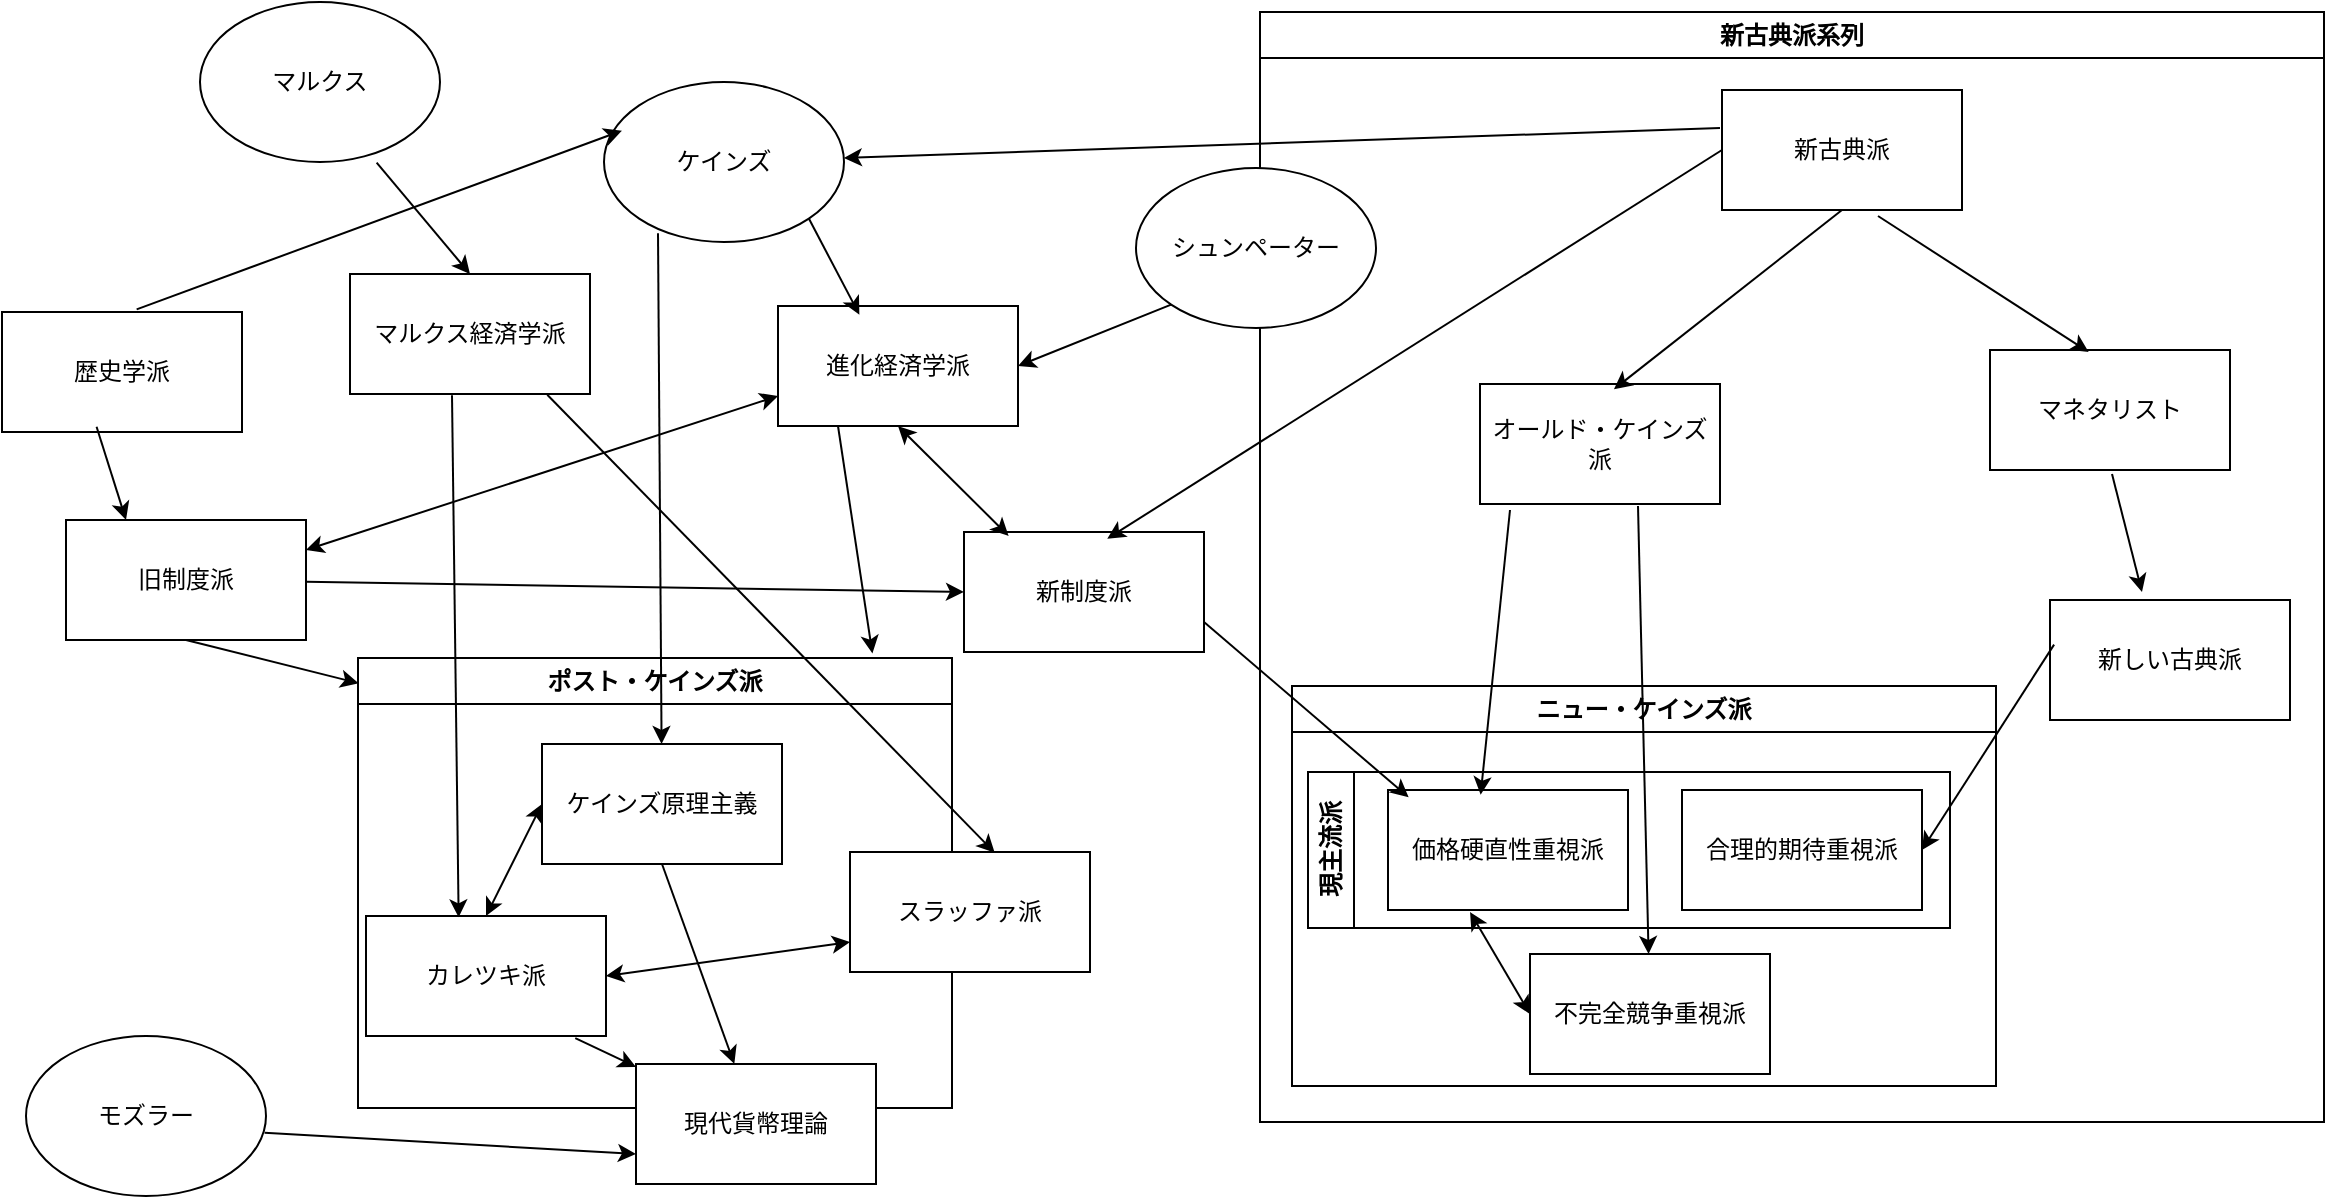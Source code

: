 <mxfile version="26.0.11">
  <diagram name="ページ1" id="boBP_XGhJ_DgbDZFJ40Q">
    <mxGraphModel dx="2262" dy="968" grid="0" gridSize="10" guides="1" tooltips="1" connect="1" arrows="1" fold="1" page="0" pageScale="1" pageWidth="827" pageHeight="1169" math="0" shadow="0">
      <root>
        <mxCell id="0" />
        <mxCell id="1" parent="0" />
        <mxCell id="AHDUkJMj8YiW-9V-rh8S-1" value="新古典派" style="rounded=0;whiteSpace=wrap;html=1;" vertex="1" parent="1">
          <mxGeometry x="320" y="-54" width="120" height="60" as="geometry" />
        </mxCell>
        <mxCell id="AHDUkJMj8YiW-9V-rh8S-2" value="新制度派" style="rounded=0;whiteSpace=wrap;html=1;" vertex="1" parent="1">
          <mxGeometry x="-59" y="167" width="120" height="60" as="geometry" />
        </mxCell>
        <mxCell id="AHDUkJMj8YiW-9V-rh8S-3" value="旧制度派" style="rounded=0;whiteSpace=wrap;html=1;" vertex="1" parent="1">
          <mxGeometry x="-508" y="161" width="120" height="60" as="geometry" />
        </mxCell>
        <mxCell id="AHDUkJMj8YiW-9V-rh8S-5" value="ケインズ" style="ellipse;whiteSpace=wrap;html=1;" vertex="1" parent="1">
          <mxGeometry x="-239" y="-58" width="120" height="80" as="geometry" />
        </mxCell>
        <mxCell id="AHDUkJMj8YiW-9V-rh8S-7" value="マルクス経済学派" style="rounded=0;whiteSpace=wrap;html=1;" vertex="1" parent="1">
          <mxGeometry x="-366" y="38" width="120" height="60" as="geometry" />
        </mxCell>
        <mxCell id="AHDUkJMj8YiW-9V-rh8S-8" value="進化経済学派" style="rounded=0;whiteSpace=wrap;html=1;" vertex="1" parent="1">
          <mxGeometry x="-152" y="54" width="120" height="60" as="geometry" />
        </mxCell>
        <mxCell id="AHDUkJMj8YiW-9V-rh8S-9" value="歴史学派" style="rounded=0;whiteSpace=wrap;html=1;" vertex="1" parent="1">
          <mxGeometry x="-540" y="57" width="120" height="60" as="geometry" />
        </mxCell>
        <mxCell id="AHDUkJMj8YiW-9V-rh8S-14" value="新古典派系列" style="swimlane;whiteSpace=wrap;html=1;" vertex="1" parent="1">
          <mxGeometry x="89" y="-93" width="532" height="555" as="geometry" />
        </mxCell>
        <mxCell id="AHDUkJMj8YiW-9V-rh8S-15" value="ニュー・ケインズ派" style="swimlane;whiteSpace=wrap;html=1;" vertex="1" parent="AHDUkJMj8YiW-9V-rh8S-14">
          <mxGeometry x="16" y="337" width="352" height="200" as="geometry" />
        </mxCell>
        <mxCell id="AHDUkJMj8YiW-9V-rh8S-18" value="不完全競争重視派" style="rounded=0;whiteSpace=wrap;html=1;" vertex="1" parent="AHDUkJMj8YiW-9V-rh8S-15">
          <mxGeometry x="119" y="134" width="120" height="60" as="geometry" />
        </mxCell>
        <mxCell id="AHDUkJMj8YiW-9V-rh8S-19" value="現主流派" style="swimlane;horizontal=0;whiteSpace=wrap;html=1;" vertex="1" parent="AHDUkJMj8YiW-9V-rh8S-15">
          <mxGeometry x="8" y="43" width="321" height="78" as="geometry" />
        </mxCell>
        <mxCell id="AHDUkJMj8YiW-9V-rh8S-16" value="合理的期待重視派" style="rounded=0;whiteSpace=wrap;html=1;" vertex="1" parent="AHDUkJMj8YiW-9V-rh8S-19">
          <mxGeometry x="187" y="9" width="120" height="60" as="geometry" />
        </mxCell>
        <mxCell id="AHDUkJMj8YiW-9V-rh8S-12" value="価格硬直性重視派" style="rounded=0;whiteSpace=wrap;html=1;" vertex="1" parent="AHDUkJMj8YiW-9V-rh8S-19">
          <mxGeometry x="40" y="9" width="120" height="60" as="geometry" />
        </mxCell>
        <mxCell id="AHDUkJMj8YiW-9V-rh8S-53" value="" style="endArrow=classic;startArrow=classic;html=1;rounded=0;entryX=0.342;entryY=1.017;entryDx=0;entryDy=0;entryPerimeter=0;exitX=0;exitY=0.5;exitDx=0;exitDy=0;" edge="1" parent="AHDUkJMj8YiW-9V-rh8S-15" source="AHDUkJMj8YiW-9V-rh8S-18" target="AHDUkJMj8YiW-9V-rh8S-12">
          <mxGeometry width="50" height="50" relative="1" as="geometry">
            <mxPoint x="-112" y="229" as="sourcePoint" />
            <mxPoint x="-62" y="179" as="targetPoint" />
          </mxGeometry>
        </mxCell>
        <mxCell id="AHDUkJMj8YiW-9V-rh8S-6" value="新しい古典派" style="rounded=0;whiteSpace=wrap;html=1;" vertex="1" parent="AHDUkJMj8YiW-9V-rh8S-14">
          <mxGeometry x="395" y="294" width="120" height="60" as="geometry" />
        </mxCell>
        <mxCell id="AHDUkJMj8YiW-9V-rh8S-10" value="マネタリスト" style="rounded=0;whiteSpace=wrap;html=1;" vertex="1" parent="AHDUkJMj8YiW-9V-rh8S-14">
          <mxGeometry x="365" y="169" width="120" height="60" as="geometry" />
        </mxCell>
        <mxCell id="AHDUkJMj8YiW-9V-rh8S-11" value="オールド・ケインズ派" style="rounded=0;whiteSpace=wrap;html=1;" vertex="1" parent="AHDUkJMj8YiW-9V-rh8S-14">
          <mxGeometry x="110" y="186" width="120" height="60" as="geometry" />
        </mxCell>
        <mxCell id="AHDUkJMj8YiW-9V-rh8S-23" value="" style="endArrow=classic;html=1;rounded=0;exitX=0.017;exitY=0.372;exitDx=0;exitDy=0;exitPerimeter=0;entryX=1;entryY=0.5;entryDx=0;entryDy=0;" edge="1" parent="AHDUkJMj8YiW-9V-rh8S-14" source="AHDUkJMj8YiW-9V-rh8S-6" target="AHDUkJMj8YiW-9V-rh8S-16">
          <mxGeometry width="50" height="50" relative="1" as="geometry">
            <mxPoint x="74" y="308" as="sourcePoint" />
            <mxPoint x="124" y="258" as="targetPoint" />
          </mxGeometry>
        </mxCell>
        <mxCell id="AHDUkJMj8YiW-9V-rh8S-21" value="" style="endArrow=classic;html=1;rounded=0;entryX=0.386;entryY=0.039;entryDx=0;entryDy=0;entryPerimeter=0;" edge="1" parent="1" target="AHDUkJMj8YiW-9V-rh8S-12">
          <mxGeometry width="50" height="50" relative="1" as="geometry">
            <mxPoint x="214" y="156" as="sourcePoint" />
            <mxPoint x="181" y="288" as="targetPoint" />
          </mxGeometry>
        </mxCell>
        <mxCell id="AHDUkJMj8YiW-9V-rh8S-22" value="" style="endArrow=classic;html=1;rounded=0;" edge="1" parent="1" target="AHDUkJMj8YiW-9V-rh8S-18">
          <mxGeometry width="50" height="50" relative="1" as="geometry">
            <mxPoint x="278" y="154" as="sourcePoint" />
            <mxPoint x="213" y="165" as="targetPoint" />
          </mxGeometry>
        </mxCell>
        <mxCell id="AHDUkJMj8YiW-9V-rh8S-24" value="" style="endArrow=classic;html=1;rounded=0;" edge="1" parent="1">
          <mxGeometry width="50" height="50" relative="1" as="geometry">
            <mxPoint x="515" y="138" as="sourcePoint" />
            <mxPoint x="530" y="197" as="targetPoint" />
          </mxGeometry>
        </mxCell>
        <mxCell id="AHDUkJMj8YiW-9V-rh8S-25" value="" style="endArrow=classic;html=1;rounded=0;exitX=0.5;exitY=1;exitDx=0;exitDy=0;entryX=0.558;entryY=0.044;entryDx=0;entryDy=0;entryPerimeter=0;" edge="1" parent="1" source="AHDUkJMj8YiW-9V-rh8S-1" target="AHDUkJMj8YiW-9V-rh8S-11">
          <mxGeometry width="50" height="50" relative="1" as="geometry">
            <mxPoint x="163" y="215" as="sourcePoint" />
            <mxPoint x="255" y="92" as="targetPoint" />
          </mxGeometry>
        </mxCell>
        <mxCell id="AHDUkJMj8YiW-9V-rh8S-26" value="" style="endArrow=classic;html=1;rounded=0;entryX=0.411;entryY=0.017;entryDx=0;entryDy=0;entryPerimeter=0;" edge="1" parent="1" target="AHDUkJMj8YiW-9V-rh8S-10">
          <mxGeometry width="50" height="50" relative="1" as="geometry">
            <mxPoint x="398" y="9" as="sourcePoint" />
            <mxPoint x="213" y="165" as="targetPoint" />
          </mxGeometry>
        </mxCell>
        <mxCell id="AHDUkJMj8YiW-9V-rh8S-30" value="ポスト・ケインズ派" style="swimlane;whiteSpace=wrap;html=1;" vertex="1" parent="1">
          <mxGeometry x="-362" y="230" width="297" height="225" as="geometry" />
        </mxCell>
        <mxCell id="AHDUkJMj8YiW-9V-rh8S-4" value="ケインズ原理主義" style="rounded=0;whiteSpace=wrap;html=1;" vertex="1" parent="AHDUkJMj8YiW-9V-rh8S-30">
          <mxGeometry x="92" y="43" width="120" height="60" as="geometry" />
        </mxCell>
        <mxCell id="AHDUkJMj8YiW-9V-rh8S-34" value="カレツキ派" style="rounded=0;whiteSpace=wrap;html=1;" vertex="1" parent="AHDUkJMj8YiW-9V-rh8S-30">
          <mxGeometry x="4" y="129" width="120" height="60" as="geometry" />
        </mxCell>
        <mxCell id="AHDUkJMj8YiW-9V-rh8S-49" value="" style="endArrow=classic;startArrow=classic;html=1;rounded=0;entryX=0;entryY=0.5;entryDx=0;entryDy=0;exitX=0.5;exitY=0;exitDx=0;exitDy=0;" edge="1" parent="AHDUkJMj8YiW-9V-rh8S-30" source="AHDUkJMj8YiW-9V-rh8S-34" target="AHDUkJMj8YiW-9V-rh8S-4">
          <mxGeometry width="50" height="50" relative="1" as="geometry">
            <mxPoint x="163" y="67" as="sourcePoint" />
            <mxPoint x="566" y="-23" as="targetPoint" />
          </mxGeometry>
        </mxCell>
        <mxCell id="AHDUkJMj8YiW-9V-rh8S-28" value="" style="endArrow=classic;html=1;rounded=0;exitX=0.225;exitY=0.946;exitDx=0;exitDy=0;exitPerimeter=0;" edge="1" parent="1" source="AHDUkJMj8YiW-9V-rh8S-5" target="AHDUkJMj8YiW-9V-rh8S-4">
          <mxGeometry width="50" height="50" relative="1" as="geometry">
            <mxPoint x="163" y="215" as="sourcePoint" />
            <mxPoint x="213" y="165" as="targetPoint" />
          </mxGeometry>
        </mxCell>
        <mxCell id="AHDUkJMj8YiW-9V-rh8S-31" value="" style="endArrow=classic;html=1;rounded=0;entryX=0;entryY=0.5;entryDx=0;entryDy=0;" edge="1" parent="1" source="AHDUkJMj8YiW-9V-rh8S-3" target="AHDUkJMj8YiW-9V-rh8S-2">
          <mxGeometry width="50" height="50" relative="1" as="geometry">
            <mxPoint x="163" y="215" as="sourcePoint" />
            <mxPoint x="213" y="165" as="targetPoint" />
          </mxGeometry>
        </mxCell>
        <mxCell id="AHDUkJMj8YiW-9V-rh8S-32" value="" style="endArrow=classic;html=1;rounded=0;exitX=1;exitY=0.75;exitDx=0;exitDy=0;entryX=0.086;entryY=0.061;entryDx=0;entryDy=0;entryPerimeter=0;" edge="1" parent="1" source="AHDUkJMj8YiW-9V-rh8S-2" target="AHDUkJMj8YiW-9V-rh8S-12">
          <mxGeometry width="50" height="50" relative="1" as="geometry">
            <mxPoint x="163" y="215" as="sourcePoint" />
            <mxPoint x="213" y="165" as="targetPoint" />
          </mxGeometry>
        </mxCell>
        <mxCell id="AHDUkJMj8YiW-9V-rh8S-33" value="" style="endArrow=classic;html=1;rounded=0;exitX=0;exitY=0.5;exitDx=0;exitDy=0;entryX=0.597;entryY=0.056;entryDx=0;entryDy=0;entryPerimeter=0;" edge="1" parent="1" source="AHDUkJMj8YiW-9V-rh8S-1" target="AHDUkJMj8YiW-9V-rh8S-2">
          <mxGeometry width="50" height="50" relative="1" as="geometry">
            <mxPoint x="163" y="215" as="sourcePoint" />
            <mxPoint x="213" y="165" as="targetPoint" />
          </mxGeometry>
        </mxCell>
        <mxCell id="AHDUkJMj8YiW-9V-rh8S-35" value="マルクス" style="ellipse;whiteSpace=wrap;html=1;" vertex="1" parent="1">
          <mxGeometry x="-441" y="-98" width="120" height="80" as="geometry" />
        </mxCell>
        <mxCell id="AHDUkJMj8YiW-9V-rh8S-36" value="" style="endArrow=classic;html=1;rounded=0;exitX=0.736;exitY=1.004;exitDx=0;exitDy=0;entryX=0.5;entryY=0;entryDx=0;entryDy=0;exitPerimeter=0;" edge="1" parent="1" source="AHDUkJMj8YiW-9V-rh8S-35" target="AHDUkJMj8YiW-9V-rh8S-7">
          <mxGeometry width="50" height="50" relative="1" as="geometry">
            <mxPoint x="163" y="215" as="sourcePoint" />
            <mxPoint x="213" y="165" as="targetPoint" />
          </mxGeometry>
        </mxCell>
        <mxCell id="AHDUkJMj8YiW-9V-rh8S-38" value="シュンペーター" style="ellipse;whiteSpace=wrap;html=1;" vertex="1" parent="1">
          <mxGeometry x="27" y="-15" width="120" height="80" as="geometry" />
        </mxCell>
        <mxCell id="AHDUkJMj8YiW-9V-rh8S-39" value="" style="endArrow=classic;html=1;rounded=0;exitX=0;exitY=1;exitDx=0;exitDy=0;entryX=1;entryY=0.5;entryDx=0;entryDy=0;" edge="1" parent="1" source="AHDUkJMj8YiW-9V-rh8S-38" target="AHDUkJMj8YiW-9V-rh8S-8">
          <mxGeometry width="50" height="50" relative="1" as="geometry">
            <mxPoint x="163" y="215" as="sourcePoint" />
            <mxPoint x="213" y="165" as="targetPoint" />
          </mxGeometry>
        </mxCell>
        <mxCell id="AHDUkJMj8YiW-9V-rh8S-40" value="" style="endArrow=classic;html=1;rounded=0;" edge="1" parent="1" target="AHDUkJMj8YiW-9V-rh8S-5">
          <mxGeometry width="50" height="50" relative="1" as="geometry">
            <mxPoint x="319" y="-35" as="sourcePoint" />
            <mxPoint x="213" y="165" as="targetPoint" />
          </mxGeometry>
        </mxCell>
        <mxCell id="AHDUkJMj8YiW-9V-rh8S-41" value="" style="endArrow=classic;html=1;rounded=0;exitX=0.394;exitY=0.956;exitDx=0;exitDy=0;exitPerimeter=0;entryX=0.25;entryY=0;entryDx=0;entryDy=0;" edge="1" parent="1" source="AHDUkJMj8YiW-9V-rh8S-9" target="AHDUkJMj8YiW-9V-rh8S-3">
          <mxGeometry width="50" height="50" relative="1" as="geometry">
            <mxPoint x="163" y="215" as="sourcePoint" />
            <mxPoint x="-481" y="218" as="targetPoint" />
          </mxGeometry>
        </mxCell>
        <mxCell id="AHDUkJMj8YiW-9V-rh8S-29" value="" style="endArrow=classic;html=1;rounded=0;exitX=0.425;exitY=1.011;exitDx=0;exitDy=0;exitPerimeter=0;entryX=0.386;entryY=0.011;entryDx=0;entryDy=0;entryPerimeter=0;" edge="1" parent="1" source="AHDUkJMj8YiW-9V-rh8S-7" target="AHDUkJMj8YiW-9V-rh8S-34">
          <mxGeometry width="50" height="50" relative="1" as="geometry">
            <mxPoint x="163" y="215" as="sourcePoint" />
            <mxPoint x="-327" y="122" as="targetPoint" />
          </mxGeometry>
        </mxCell>
        <mxCell id="AHDUkJMj8YiW-9V-rh8S-44" value="" style="endArrow=classic;html=1;rounded=0;exitX=0.5;exitY=1;exitDx=0;exitDy=0;entryX=0.001;entryY=0.056;entryDx=0;entryDy=0;entryPerimeter=0;" edge="1" parent="1" source="AHDUkJMj8YiW-9V-rh8S-3" target="AHDUkJMj8YiW-9V-rh8S-30">
          <mxGeometry width="50" height="50" relative="1" as="geometry">
            <mxPoint x="163" y="215" as="sourcePoint" />
            <mxPoint x="213" y="165" as="targetPoint" />
          </mxGeometry>
        </mxCell>
        <mxCell id="AHDUkJMj8YiW-9V-rh8S-47" value="現代貨幣理論" style="rounded=0;whiteSpace=wrap;html=1;" vertex="1" parent="1">
          <mxGeometry x="-223" y="433" width="120" height="60" as="geometry" />
        </mxCell>
        <mxCell id="AHDUkJMj8YiW-9V-rh8S-46" value="" style="endArrow=classic;html=1;rounded=0;exitX=0.5;exitY=1;exitDx=0;exitDy=0;" edge="1" parent="1" source="AHDUkJMj8YiW-9V-rh8S-4" target="AHDUkJMj8YiW-9V-rh8S-47">
          <mxGeometry width="50" height="50" relative="1" as="geometry">
            <mxPoint x="163" y="286" as="sourcePoint" />
            <mxPoint x="-130" y="414" as="targetPoint" />
          </mxGeometry>
        </mxCell>
        <mxCell id="AHDUkJMj8YiW-9V-rh8S-48" value="" style="endArrow=classic;html=1;rounded=0;exitX=0.822;exitY=1.006;exitDx=0;exitDy=0;entryX=0.603;entryY=0.006;entryDx=0;entryDy=0;entryPerimeter=0;exitPerimeter=0;" edge="1" parent="1" source="AHDUkJMj8YiW-9V-rh8S-7" target="AHDUkJMj8YiW-9V-rh8S-43">
          <mxGeometry width="50" height="50" relative="1" as="geometry">
            <mxPoint x="163" y="286" as="sourcePoint" />
            <mxPoint x="213" y="236" as="targetPoint" />
          </mxGeometry>
        </mxCell>
        <mxCell id="AHDUkJMj8YiW-9V-rh8S-54" value="" style="endArrow=classic;html=1;rounded=0;exitX=0.872;exitY=1.017;exitDx=0;exitDy=0;exitPerimeter=0;" edge="1" parent="1" source="AHDUkJMj8YiW-9V-rh8S-34" target="AHDUkJMj8YiW-9V-rh8S-47">
          <mxGeometry width="50" height="50" relative="1" as="geometry">
            <mxPoint x="163" y="286" as="sourcePoint" />
            <mxPoint x="213" y="236" as="targetPoint" />
          </mxGeometry>
        </mxCell>
        <mxCell id="AHDUkJMj8YiW-9V-rh8S-55" value="" style="endArrow=classic;html=1;rounded=0;exitX=0.994;exitY=0.604;exitDx=0;exitDy=0;entryX=0;entryY=0.75;entryDx=0;entryDy=0;exitPerimeter=0;" edge="1" parent="1" source="AHDUkJMj8YiW-9V-rh8S-56" target="AHDUkJMj8YiW-9V-rh8S-47">
          <mxGeometry width="50" height="50" relative="1" as="geometry">
            <mxPoint x="-247" y="545" as="sourcePoint" />
            <mxPoint x="-197" y="495" as="targetPoint" />
          </mxGeometry>
        </mxCell>
        <mxCell id="AHDUkJMj8YiW-9V-rh8S-56" value="モズラー" style="ellipse;whiteSpace=wrap;html=1;" vertex="1" parent="1">
          <mxGeometry x="-528" y="419" width="120" height="80" as="geometry" />
        </mxCell>
        <mxCell id="AHDUkJMj8YiW-9V-rh8S-43" value="スラッファ派" style="rounded=0;whiteSpace=wrap;html=1;" vertex="1" parent="1">
          <mxGeometry x="-116" y="327" width="120" height="60" as="geometry" />
        </mxCell>
        <mxCell id="AHDUkJMj8YiW-9V-rh8S-50" value="" style="endArrow=classic;startArrow=classic;html=1;rounded=0;entryX=1;entryY=0.5;entryDx=0;entryDy=0;exitX=0;exitY=0.75;exitDx=0;exitDy=0;" edge="1" parent="1" source="AHDUkJMj8YiW-9V-rh8S-43" target="AHDUkJMj8YiW-9V-rh8S-34">
          <mxGeometry width="50" height="50" relative="1" as="geometry">
            <mxPoint x="163" y="286" as="sourcePoint" />
            <mxPoint x="213" y="236" as="targetPoint" />
          </mxGeometry>
        </mxCell>
        <mxCell id="AHDUkJMj8YiW-9V-rh8S-58" value="" style="endArrow=classic;html=1;rounded=0;entryX=0.339;entryY=0.072;entryDx=0;entryDy=0;entryPerimeter=0;exitX=1;exitY=1;exitDx=0;exitDy=0;" edge="1" parent="1" source="AHDUkJMj8YiW-9V-rh8S-5" target="AHDUkJMj8YiW-9V-rh8S-8">
          <mxGeometry width="50" height="50" relative="1" as="geometry">
            <mxPoint x="163" y="299" as="sourcePoint" />
            <mxPoint x="213" y="249" as="targetPoint" />
          </mxGeometry>
        </mxCell>
        <mxCell id="AHDUkJMj8YiW-9V-rh8S-59" value="" style="endArrow=classic;startArrow=classic;html=1;rounded=0;entryX=0.5;entryY=1;entryDx=0;entryDy=0;exitX=0.186;exitY=0.033;exitDx=0;exitDy=0;exitPerimeter=0;" edge="1" parent="1" source="AHDUkJMj8YiW-9V-rh8S-2" target="AHDUkJMj8YiW-9V-rh8S-8">
          <mxGeometry width="50" height="50" relative="1" as="geometry">
            <mxPoint x="-128" y="166" as="sourcePoint" />
            <mxPoint x="-78" y="116" as="targetPoint" />
          </mxGeometry>
        </mxCell>
        <mxCell id="AHDUkJMj8YiW-9V-rh8S-60" value="" style="endArrow=classic;html=1;rounded=0;exitX=0.561;exitY=-0.022;exitDx=0;exitDy=0;exitPerimeter=0;entryX=0.075;entryY=0.304;entryDx=0;entryDy=0;entryPerimeter=0;" edge="1" parent="1" source="AHDUkJMj8YiW-9V-rh8S-9" target="AHDUkJMj8YiW-9V-rh8S-5">
          <mxGeometry width="50" height="50" relative="1" as="geometry">
            <mxPoint x="-415" y="50" as="sourcePoint" />
            <mxPoint x="209" y="90" as="targetPoint" />
          </mxGeometry>
        </mxCell>
        <mxCell id="AHDUkJMj8YiW-9V-rh8S-61" value="" style="endArrow=classic;startArrow=classic;html=1;rounded=0;entryX=0;entryY=0.75;entryDx=0;entryDy=0;exitX=1;exitY=0.25;exitDx=0;exitDy=0;" edge="1" parent="1" source="AHDUkJMj8YiW-9V-rh8S-3" target="AHDUkJMj8YiW-9V-rh8S-8">
          <mxGeometry width="50" height="50" relative="1" as="geometry">
            <mxPoint x="-279" y="161" as="sourcePoint" />
            <mxPoint x="208" y="90" as="targetPoint" />
          </mxGeometry>
        </mxCell>
        <mxCell id="AHDUkJMj8YiW-9V-rh8S-63" value="" style="endArrow=classic;html=1;rounded=0;exitX=0.25;exitY=1;exitDx=0;exitDy=0;entryX=0.866;entryY=-0.01;entryDx=0;entryDy=0;entryPerimeter=0;" edge="1" parent="1" source="AHDUkJMj8YiW-9V-rh8S-8" target="AHDUkJMj8YiW-9V-rh8S-30">
          <mxGeometry width="50" height="50" relative="1" as="geometry">
            <mxPoint x="158" y="300" as="sourcePoint" />
            <mxPoint x="208" y="250" as="targetPoint" />
          </mxGeometry>
        </mxCell>
      </root>
    </mxGraphModel>
  </diagram>
</mxfile>
